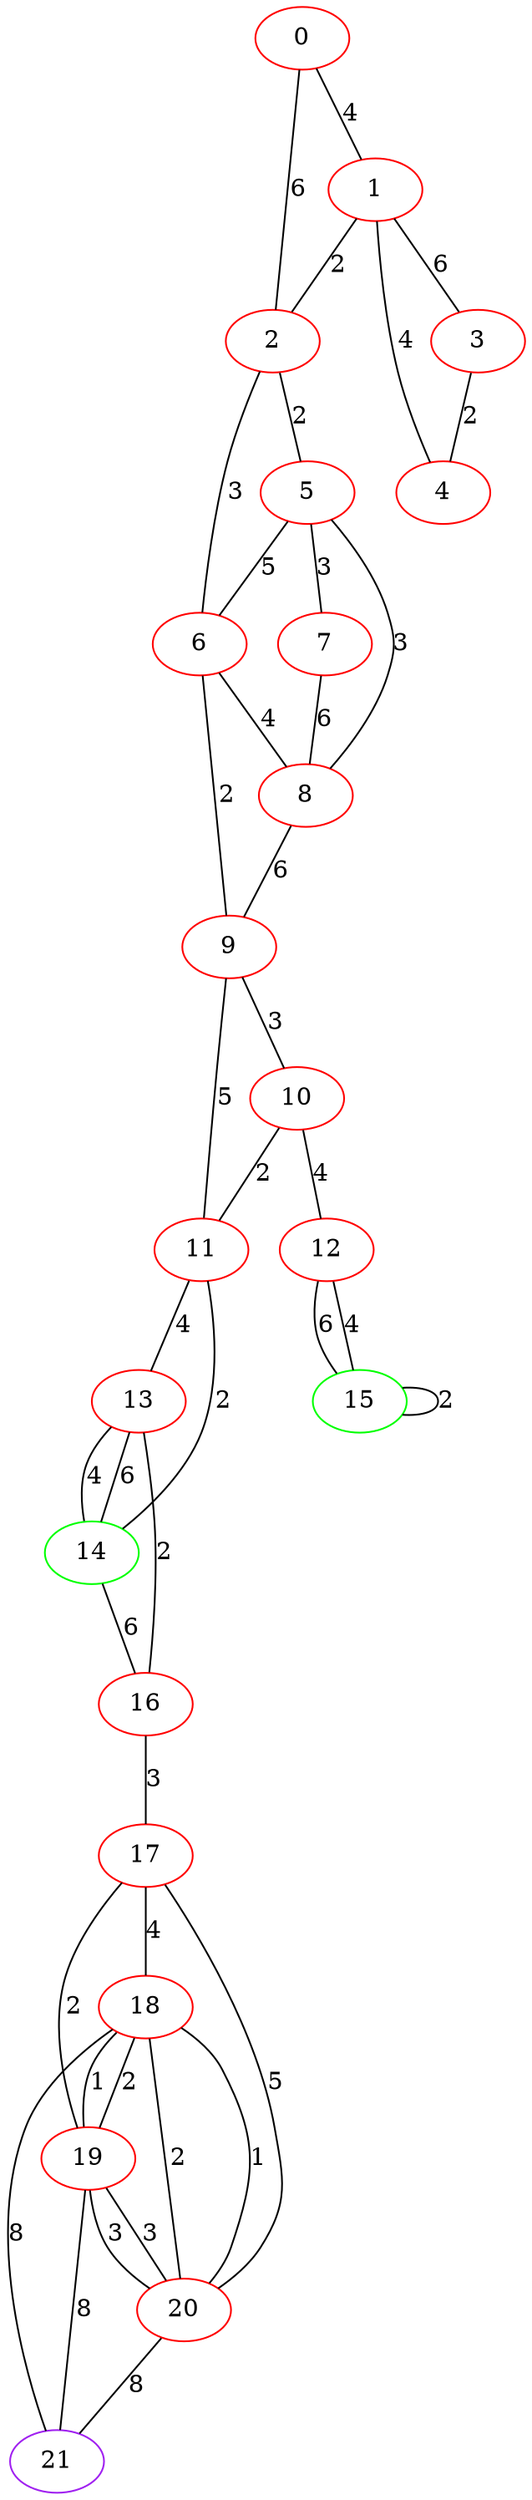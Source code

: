 graph "" {
0 [color=red, weight=1];
1 [color=red, weight=1];
2 [color=red, weight=1];
3 [color=red, weight=1];
4 [color=red, weight=1];
5 [color=red, weight=1];
6 [color=red, weight=1];
7 [color=red, weight=1];
8 [color=red, weight=1];
9 [color=red, weight=1];
10 [color=red, weight=1];
11 [color=red, weight=1];
12 [color=red, weight=1];
13 [color=red, weight=1];
14 [color=green, weight=2];
15 [color=green, weight=2];
16 [color=red, weight=1];
17 [color=red, weight=1];
18 [color=red, weight=1];
19 [color=red, weight=1];
20 [color=red, weight=1];
21 [color=purple, weight=4];
0 -- 1  [key=0, label=4];
0 -- 2  [key=0, label=6];
1 -- 2  [key=0, label=2];
1 -- 3  [key=0, label=6];
1 -- 4  [key=0, label=4];
2 -- 5  [key=0, label=2];
2 -- 6  [key=0, label=3];
3 -- 4  [key=0, label=2];
5 -- 8  [key=0, label=3];
5 -- 6  [key=0, label=5];
5 -- 7  [key=0, label=3];
6 -- 8  [key=0, label=4];
6 -- 9  [key=0, label=2];
7 -- 8  [key=0, label=6];
8 -- 9  [key=0, label=6];
9 -- 10  [key=0, label=3];
9 -- 11  [key=0, label=5];
10 -- 11  [key=0, label=2];
10 -- 12  [key=0, label=4];
11 -- 13  [key=0, label=4];
11 -- 14  [key=0, label=2];
12 -- 15  [key=0, label=6];
12 -- 15  [key=1, label=4];
13 -- 16  [key=0, label=2];
13 -- 14  [key=0, label=4];
13 -- 14  [key=1, label=6];
14 -- 16  [key=0, label=6];
15 -- 15  [key=0, label=2];
16 -- 17  [key=0, label=3];
17 -- 18  [key=0, label=4];
17 -- 19  [key=0, label=2];
17 -- 20  [key=0, label=5];
18 -- 19  [key=0, label=2];
18 -- 19  [key=1, label=1];
18 -- 20  [key=0, label=1];
18 -- 20  [key=1, label=2];
18 -- 21  [key=0, label=8];
19 -- 20  [key=0, label=3];
19 -- 20  [key=1, label=3];
19 -- 21  [key=0, label=8];
20 -- 21  [key=0, label=8];
}
